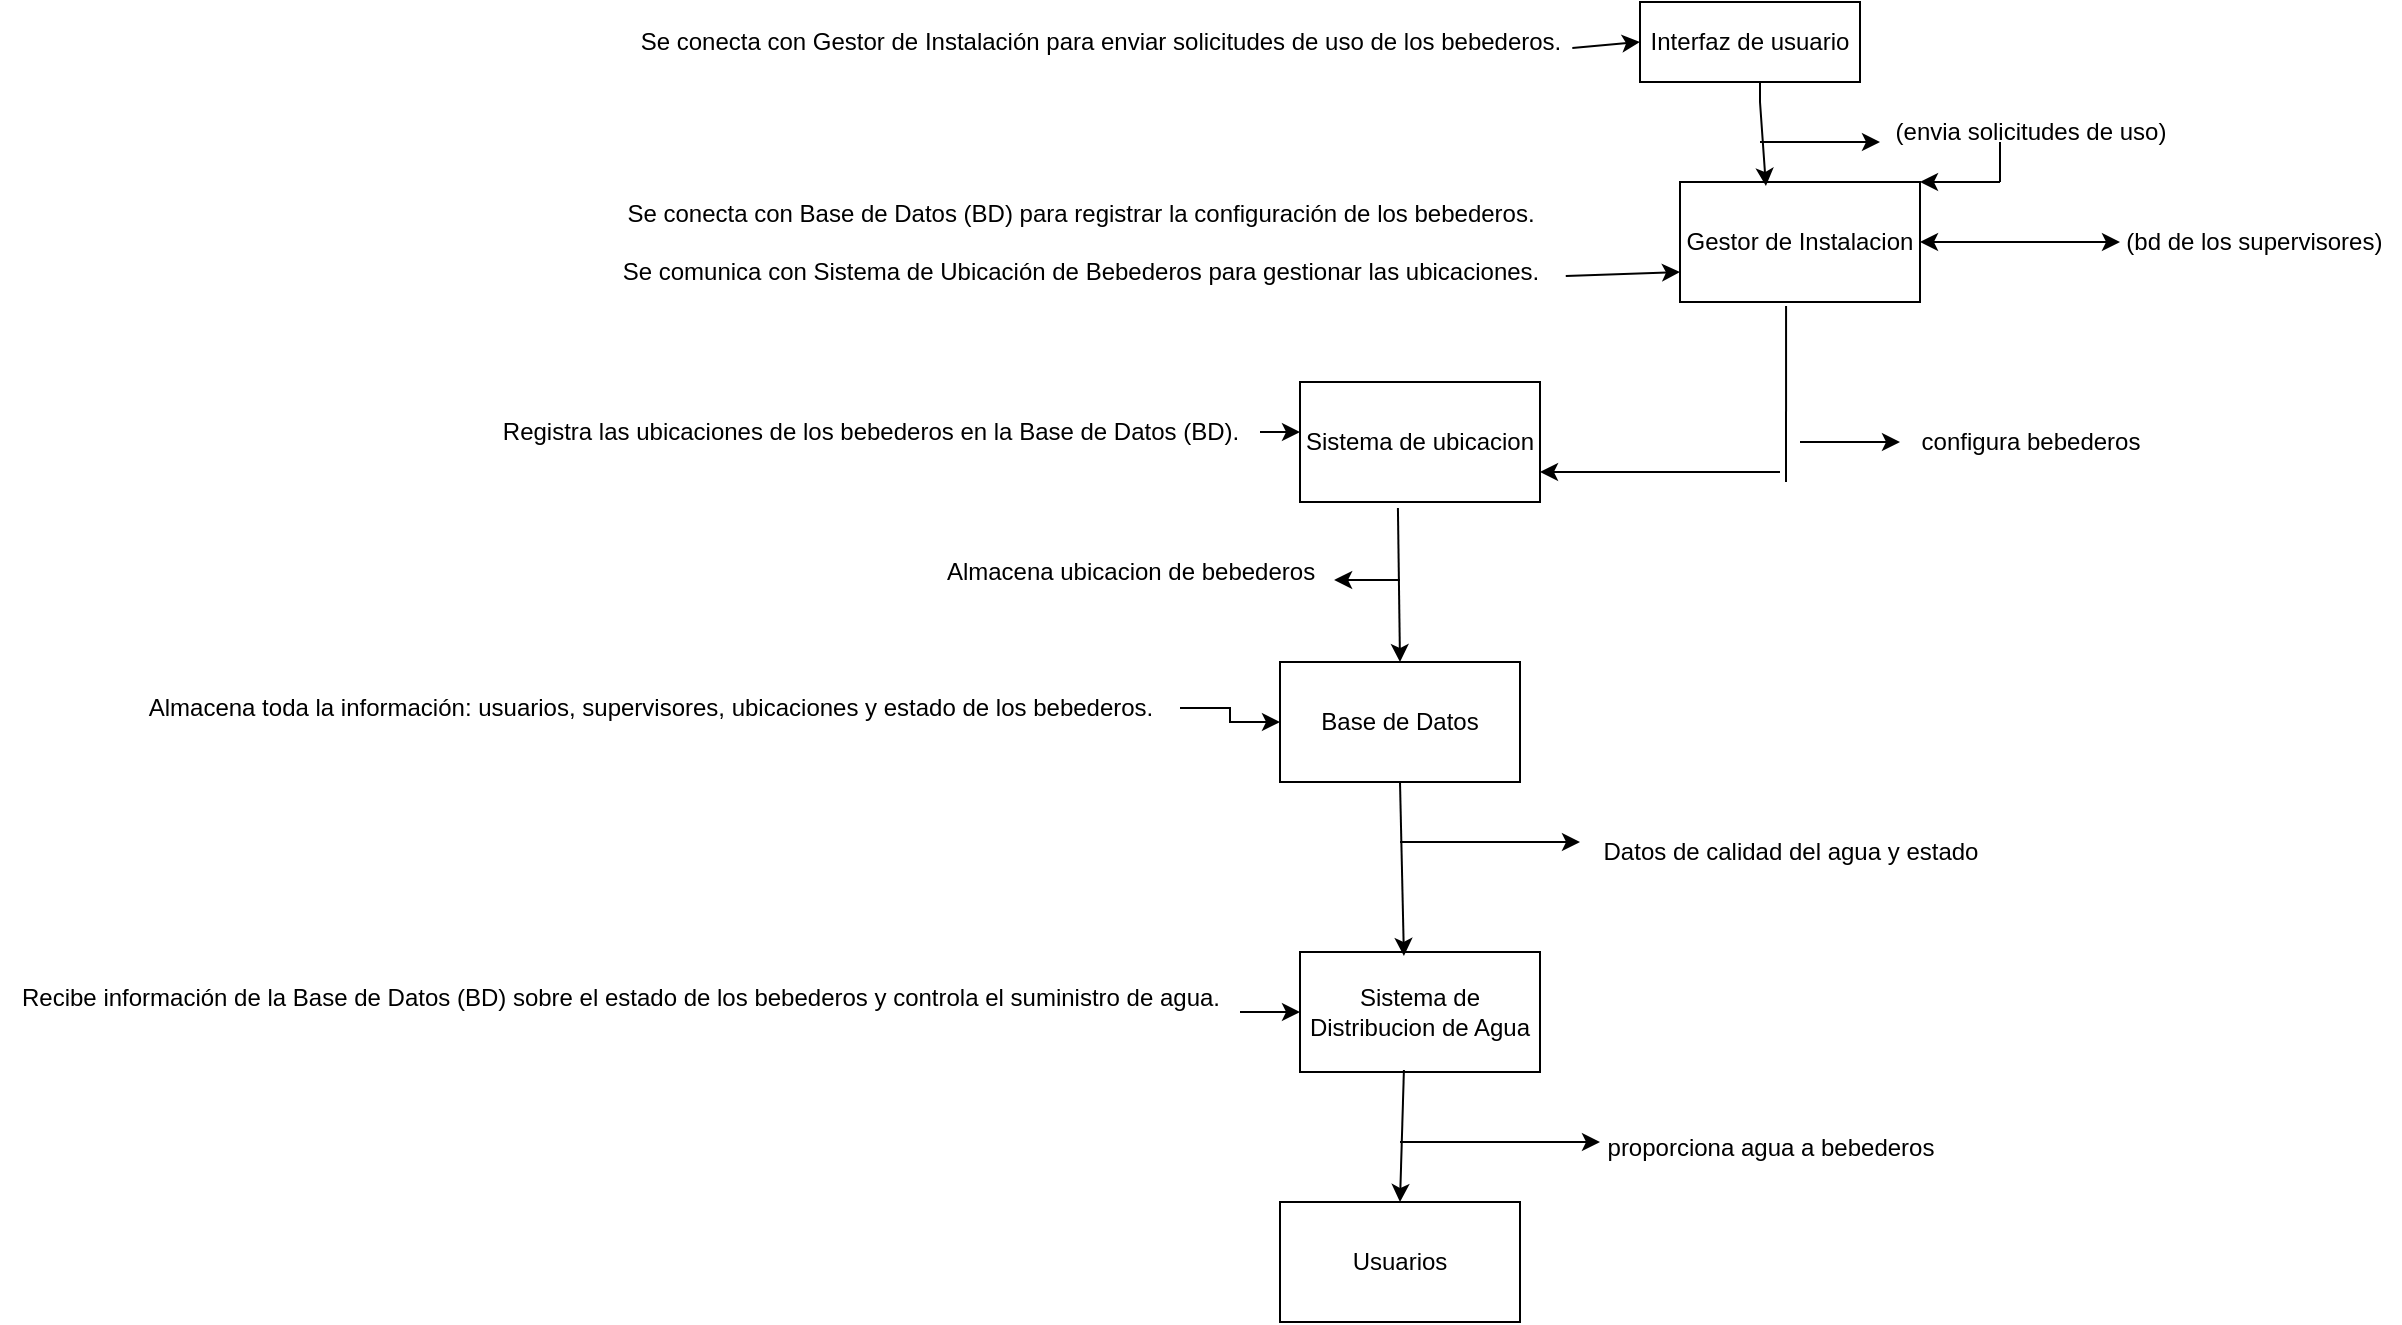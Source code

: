 <mxfile version="25.0.3">
  <diagram id="-As-S2yMazwjb_GyY4yh" name="Página-1">
    <mxGraphModel dx="1947" dy="426" grid="1" gridSize="10" guides="1" tooltips="1" connect="1" arrows="1" fold="1" page="1" pageScale="1" pageWidth="827" pageHeight="1169" math="0" shadow="0">
      <root>
        <mxCell id="0" />
        <mxCell id="1" parent="0" />
        <mxCell id="QjBK7P9bKglySRuEEVH8-1" value="Interfaz de usuario" style="rounded=0;whiteSpace=wrap;html=1;" vertex="1" parent="1">
          <mxGeometry x="320" y="110" width="110" height="40" as="geometry" />
        </mxCell>
        <mxCell id="QjBK7P9bKglySRuEEVH8-2" value="Gestor de Instalacion" style="rounded=0;whiteSpace=wrap;html=1;" vertex="1" parent="1">
          <mxGeometry x="340" y="200" width="120" height="60" as="geometry" />
        </mxCell>
        <mxCell id="QjBK7P9bKglySRuEEVH8-3" value="Sistema de ubicacion" style="rounded=0;whiteSpace=wrap;html=1;" vertex="1" parent="1">
          <mxGeometry x="150" y="300" width="120" height="60" as="geometry" />
        </mxCell>
        <mxCell id="QjBK7P9bKglySRuEEVH8-4" value="Sistema de Distribucion de Agua" style="rounded=0;whiteSpace=wrap;html=1;" vertex="1" parent="1">
          <mxGeometry x="150" y="585" width="120" height="60" as="geometry" />
        </mxCell>
        <mxCell id="QjBK7P9bKglySRuEEVH8-5" value="Base de Datos" style="rounded=0;whiteSpace=wrap;html=1;" vertex="1" parent="1">
          <mxGeometry x="140" y="440" width="120" height="60" as="geometry" />
        </mxCell>
        <mxCell id="QjBK7P9bKglySRuEEVH8-9" value="" style="endArrow=classic;startArrow=classic;html=1;rounded=0;" edge="1" parent="1">
          <mxGeometry width="50" height="50" relative="1" as="geometry">
            <mxPoint x="460" y="230" as="sourcePoint" />
            <mxPoint x="560" y="230" as="targetPoint" />
          </mxGeometry>
        </mxCell>
        <mxCell id="QjBK7P9bKglySRuEEVH8-10" value="&amp;nbsp; &amp;nbsp; &amp;nbsp; &amp;nbsp; &amp;nbsp; &amp;nbsp; &amp;nbsp; &amp;nbsp; &amp;nbsp; &amp;nbsp; &amp;nbsp; (bd de los supervisores)" style="text;html=1;align=center;verticalAlign=middle;resizable=0;points=[];autosize=1;strokeColor=none;fillColor=none;" vertex="1" parent="1">
          <mxGeometry x="480" y="215" width="220" height="30" as="geometry" />
        </mxCell>
        <mxCell id="QjBK7P9bKglySRuEEVH8-12" value="" style="endArrow=classic;html=1;rounded=0;entryX=0.358;entryY=0.033;entryDx=0;entryDy=0;entryPerimeter=0;" edge="1" parent="1" target="QjBK7P9bKglySRuEEVH8-2">
          <mxGeometry width="50" height="50" relative="1" as="geometry">
            <mxPoint x="380" y="150" as="sourcePoint" />
            <mxPoint x="400" y="130" as="targetPoint" />
            <Array as="points">
              <mxPoint x="380" y="160" />
            </Array>
          </mxGeometry>
        </mxCell>
        <mxCell id="QjBK7P9bKglySRuEEVH8-13" value="" style="endArrow=classic;html=1;rounded=0;" edge="1" parent="1">
          <mxGeometry width="50" height="50" relative="1" as="geometry">
            <mxPoint x="380" y="180" as="sourcePoint" />
            <mxPoint x="440" y="180" as="targetPoint" />
          </mxGeometry>
        </mxCell>
        <mxCell id="QjBK7P9bKglySRuEEVH8-14" value="(envia solicitudes de uso)" style="text;html=1;align=center;verticalAlign=middle;resizable=0;points=[];autosize=1;strokeColor=none;fillColor=none;" vertex="1" parent="1">
          <mxGeometry x="435" y="160" width="160" height="30" as="geometry" />
        </mxCell>
        <mxCell id="QjBK7P9bKglySRuEEVH8-16" value="" style="endArrow=none;html=1;rounded=0;entryX=0.442;entryY=1.033;entryDx=0;entryDy=0;entryPerimeter=0;" edge="1" parent="1" target="QjBK7P9bKglySRuEEVH8-2">
          <mxGeometry width="50" height="50" relative="1" as="geometry">
            <mxPoint x="393" y="350" as="sourcePoint" />
            <mxPoint x="440" y="300" as="targetPoint" />
          </mxGeometry>
        </mxCell>
        <mxCell id="QjBK7P9bKglySRuEEVH8-17" value="" style="endArrow=classic;html=1;rounded=0;entryX=1;entryY=0.75;entryDx=0;entryDy=0;" edge="1" parent="1" target="QjBK7P9bKglySRuEEVH8-3">
          <mxGeometry width="50" height="50" relative="1" as="geometry">
            <mxPoint x="390" y="345" as="sourcePoint" />
            <mxPoint x="440" y="300" as="targetPoint" />
          </mxGeometry>
        </mxCell>
        <mxCell id="QjBK7P9bKglySRuEEVH8-18" value="" style="endArrow=classic;html=1;rounded=0;entryX=0.986;entryY=0.633;entryDx=0;entryDy=0;entryPerimeter=0;" edge="1" parent="1" target="QjBK7P9bKglySRuEEVH8-19">
          <mxGeometry width="50" height="50" relative="1" as="geometry">
            <mxPoint x="200" y="399" as="sourcePoint" />
            <mxPoint x="120" y="330" as="targetPoint" />
            <Array as="points" />
          </mxGeometry>
        </mxCell>
        <mxCell id="QjBK7P9bKglySRuEEVH8-19" value="Almacena ubicacion de bebederos" style="text;html=1;align=center;verticalAlign=middle;resizable=0;points=[];autosize=1;strokeColor=none;fillColor=none;" vertex="1" parent="1">
          <mxGeometry x="-40" y="380" width="210" height="30" as="geometry" />
        </mxCell>
        <mxCell id="QjBK7P9bKglySRuEEVH8-23" value="" style="endArrow=classic;html=1;rounded=0;exitX=0.408;exitY=1.05;exitDx=0;exitDy=0;exitPerimeter=0;" edge="1" parent="1" source="QjBK7P9bKglySRuEEVH8-3">
          <mxGeometry width="50" height="50" relative="1" as="geometry">
            <mxPoint x="195" y="420" as="sourcePoint" />
            <mxPoint x="200" y="440" as="targetPoint" />
          </mxGeometry>
        </mxCell>
        <mxCell id="QjBK7P9bKglySRuEEVH8-24" value="" style="endArrow=classic;html=1;rounded=0;" edge="1" parent="1">
          <mxGeometry width="50" height="50" relative="1" as="geometry">
            <mxPoint x="200" y="530" as="sourcePoint" />
            <mxPoint x="290" y="530" as="targetPoint" />
            <Array as="points">
              <mxPoint x="200" y="530" />
            </Array>
          </mxGeometry>
        </mxCell>
        <mxCell id="QjBK7P9bKglySRuEEVH8-25" value="Datos de calidad del agua y estado" style="text;html=1;align=center;verticalAlign=middle;resizable=0;points=[];autosize=1;strokeColor=none;fillColor=none;" vertex="1" parent="1">
          <mxGeometry x="290" y="520" width="210" height="30" as="geometry" />
        </mxCell>
        <mxCell id="QjBK7P9bKglySRuEEVH8-28" value="" style="endArrow=classic;html=1;rounded=0;" edge="1" parent="1">
          <mxGeometry width="50" height="50" relative="1" as="geometry">
            <mxPoint x="400" y="330" as="sourcePoint" />
            <mxPoint x="450" y="330" as="targetPoint" />
          </mxGeometry>
        </mxCell>
        <mxCell id="QjBK7P9bKglySRuEEVH8-29" value="configura bebederos" style="text;html=1;align=center;verticalAlign=middle;resizable=0;points=[];autosize=1;strokeColor=none;fillColor=none;" vertex="1" parent="1">
          <mxGeometry x="450" y="315" width="130" height="30" as="geometry" />
        </mxCell>
        <mxCell id="QjBK7P9bKglySRuEEVH8-31" value="" style="endArrow=classic;html=1;rounded=0;entryX=1;entryY=0;entryDx=0;entryDy=0;" edge="1" parent="1" target="QjBK7P9bKglySRuEEVH8-2">
          <mxGeometry width="50" height="50" relative="1" as="geometry">
            <mxPoint x="500" y="200" as="sourcePoint" />
            <mxPoint x="550" y="150" as="targetPoint" />
          </mxGeometry>
        </mxCell>
        <mxCell id="QjBK7P9bKglySRuEEVH8-32" value="" style="endArrow=none;html=1;rounded=0;" edge="1" parent="1">
          <mxGeometry width="50" height="50" relative="1" as="geometry">
            <mxPoint x="500" y="200" as="sourcePoint" />
            <mxPoint x="500" y="180" as="targetPoint" />
          </mxGeometry>
        </mxCell>
        <mxCell id="QjBK7P9bKglySRuEEVH8-33" value="" style="endArrow=classic;html=1;rounded=0;entryX=0.433;entryY=0.033;entryDx=0;entryDy=0;entryPerimeter=0;exitX=0.5;exitY=1;exitDx=0;exitDy=0;" edge="1" parent="1" source="QjBK7P9bKglySRuEEVH8-5" target="QjBK7P9bKglySRuEEVH8-4">
          <mxGeometry width="50" height="50" relative="1" as="geometry">
            <mxPoint x="300" y="550" as="sourcePoint" />
            <mxPoint x="350" y="500" as="targetPoint" />
          </mxGeometry>
        </mxCell>
        <mxCell id="QjBK7P9bKglySRuEEVH8-34" value="" style="endArrow=classic;html=1;rounded=0;exitX=0.433;exitY=0.983;exitDx=0;exitDy=0;exitPerimeter=0;entryX=0.5;entryY=0;entryDx=0;entryDy=0;" edge="1" parent="1" source="QjBK7P9bKglySRuEEVH8-4" target="QjBK7P9bKglySRuEEVH8-35">
          <mxGeometry width="50" height="50" relative="1" as="geometry">
            <mxPoint x="180" y="690" as="sourcePoint" />
            <mxPoint x="202" y="690" as="targetPoint" />
          </mxGeometry>
        </mxCell>
        <mxCell id="QjBK7P9bKglySRuEEVH8-35" value="Usuarios" style="rounded=0;whiteSpace=wrap;html=1;" vertex="1" parent="1">
          <mxGeometry x="140" y="710" width="120" height="60" as="geometry" />
        </mxCell>
        <mxCell id="QjBK7P9bKglySRuEEVH8-37" value="" style="endArrow=classic;html=1;rounded=0;" edge="1" parent="1">
          <mxGeometry width="50" height="50" relative="1" as="geometry">
            <mxPoint x="200" y="680" as="sourcePoint" />
            <mxPoint x="300" y="680" as="targetPoint" />
          </mxGeometry>
        </mxCell>
        <mxCell id="QjBK7P9bKglySRuEEVH8-38" value="proporciona agua a bebederos&lt;div&gt;&lt;br&gt;&lt;/div&gt;" style="text;html=1;align=center;verticalAlign=middle;resizable=0;points=[];autosize=1;strokeColor=none;fillColor=none;" vertex="1" parent="1">
          <mxGeometry x="290" y="670" width="190" height="40" as="geometry" />
        </mxCell>
        <mxCell id="QjBK7P9bKglySRuEEVH8-39" value="Se conecta con Gestor de Instalación para enviar solicitudes de uso de los bebederos." style="text;html=1;align=center;verticalAlign=middle;resizable=0;points=[];autosize=1;strokeColor=none;fillColor=none;" vertex="1" parent="1">
          <mxGeometry x="-190" y="115" width="480" height="30" as="geometry" />
        </mxCell>
        <mxCell id="QjBK7P9bKglySRuEEVH8-41" value="" style="edgeStyle=none;orthogonalLoop=1;jettySize=auto;html=1;rounded=0;entryX=0;entryY=0.5;entryDx=0;entryDy=0;exitX=0.992;exitY=0.6;exitDx=0;exitDy=0;exitPerimeter=0;" edge="1" parent="1" source="QjBK7P9bKglySRuEEVH8-39" target="QjBK7P9bKglySRuEEVH8-1">
          <mxGeometry width="80" relative="1" as="geometry">
            <mxPoint x="290" y="150" as="sourcePoint" />
            <mxPoint x="310" y="160" as="targetPoint" />
            <Array as="points" />
          </mxGeometry>
        </mxCell>
        <mxCell id="QjBK7P9bKglySRuEEVH8-42" value="&lt;div&gt;Se conecta con Base de Datos (BD) para registrar la configuración de los bebederos.&lt;/div&gt;&lt;div&gt;&lt;br&gt;&lt;/div&gt;&lt;div&gt;Se comunica con Sistema de Ubicación de Bebederos para gestionar las ubicaciones.&lt;/div&gt;" style="text;html=1;align=center;verticalAlign=middle;resizable=0;points=[];autosize=1;strokeColor=none;fillColor=none;" vertex="1" parent="1">
          <mxGeometry x="-200" y="200" width="480" height="60" as="geometry" />
        </mxCell>
        <mxCell id="QjBK7P9bKglySRuEEVH8-43" value="" style="endArrow=classic;html=1;rounded=0;entryX=0;entryY=0.75;entryDx=0;entryDy=0;exitX=1.006;exitY=0.783;exitDx=0;exitDy=0;exitPerimeter=0;" edge="1" parent="1" source="QjBK7P9bKglySRuEEVH8-42" target="QjBK7P9bKglySRuEEVH8-2">
          <mxGeometry width="50" height="50" relative="1" as="geometry">
            <mxPoint x="280" y="250" as="sourcePoint" />
            <mxPoint x="330" y="200" as="targetPoint" />
          </mxGeometry>
        </mxCell>
        <mxCell id="QjBK7P9bKglySRuEEVH8-45" value="" style="edgeStyle=orthogonalEdgeStyle;rounded=0;orthogonalLoop=1;jettySize=auto;html=1;" edge="1" parent="1" source="QjBK7P9bKglySRuEEVH8-44" target="QjBK7P9bKglySRuEEVH8-3">
          <mxGeometry relative="1" as="geometry">
            <Array as="points">
              <mxPoint x="150" y="325" />
              <mxPoint x="150" y="325" />
            </Array>
          </mxGeometry>
        </mxCell>
        <mxCell id="QjBK7P9bKglySRuEEVH8-44" value="Registra las ubicaciones de los bebederos en la Base de Datos (BD)." style="text;html=1;align=center;verticalAlign=middle;resizable=0;points=[];autosize=1;strokeColor=none;fillColor=none;" vertex="1" parent="1">
          <mxGeometry x="-260" y="310" width="390" height="30" as="geometry" />
        </mxCell>
        <mxCell id="QjBK7P9bKglySRuEEVH8-50" value="" style="edgeStyle=orthogonalEdgeStyle;rounded=0;orthogonalLoop=1;jettySize=auto;html=1;" edge="1" parent="1" source="QjBK7P9bKglySRuEEVH8-47" target="QjBK7P9bKglySRuEEVH8-4">
          <mxGeometry relative="1" as="geometry" />
        </mxCell>
        <mxCell id="QjBK7P9bKglySRuEEVH8-47" value="&lt;div&gt;Recibe información de la Base de Datos (BD) sobre el estado de los bebederos y controla el suministro de agua.&lt;/div&gt;&lt;div&gt;&lt;br&gt;&lt;/div&gt;" style="text;html=1;align=center;verticalAlign=middle;resizable=0;points=[];autosize=1;strokeColor=none;fillColor=none;" vertex="1" parent="1">
          <mxGeometry x="-500" y="595" width="620" height="40" as="geometry" />
        </mxCell>
        <mxCell id="QjBK7P9bKglySRuEEVH8-49" value="" style="edgeStyle=orthogonalEdgeStyle;rounded=0;orthogonalLoop=1;jettySize=auto;html=1;" edge="1" parent="1" source="QjBK7P9bKglySRuEEVH8-48" target="QjBK7P9bKglySRuEEVH8-5">
          <mxGeometry relative="1" as="geometry" />
        </mxCell>
        <mxCell id="QjBK7P9bKglySRuEEVH8-48" value="Almacena toda la información: usuarios, supervisores, ubicaciones y estado de los bebederos." style="text;html=1;align=center;verticalAlign=middle;resizable=0;points=[];autosize=1;strokeColor=none;fillColor=none;" vertex="1" parent="1">
          <mxGeometry x="-440" y="448" width="530" height="30" as="geometry" />
        </mxCell>
      </root>
    </mxGraphModel>
  </diagram>
</mxfile>
